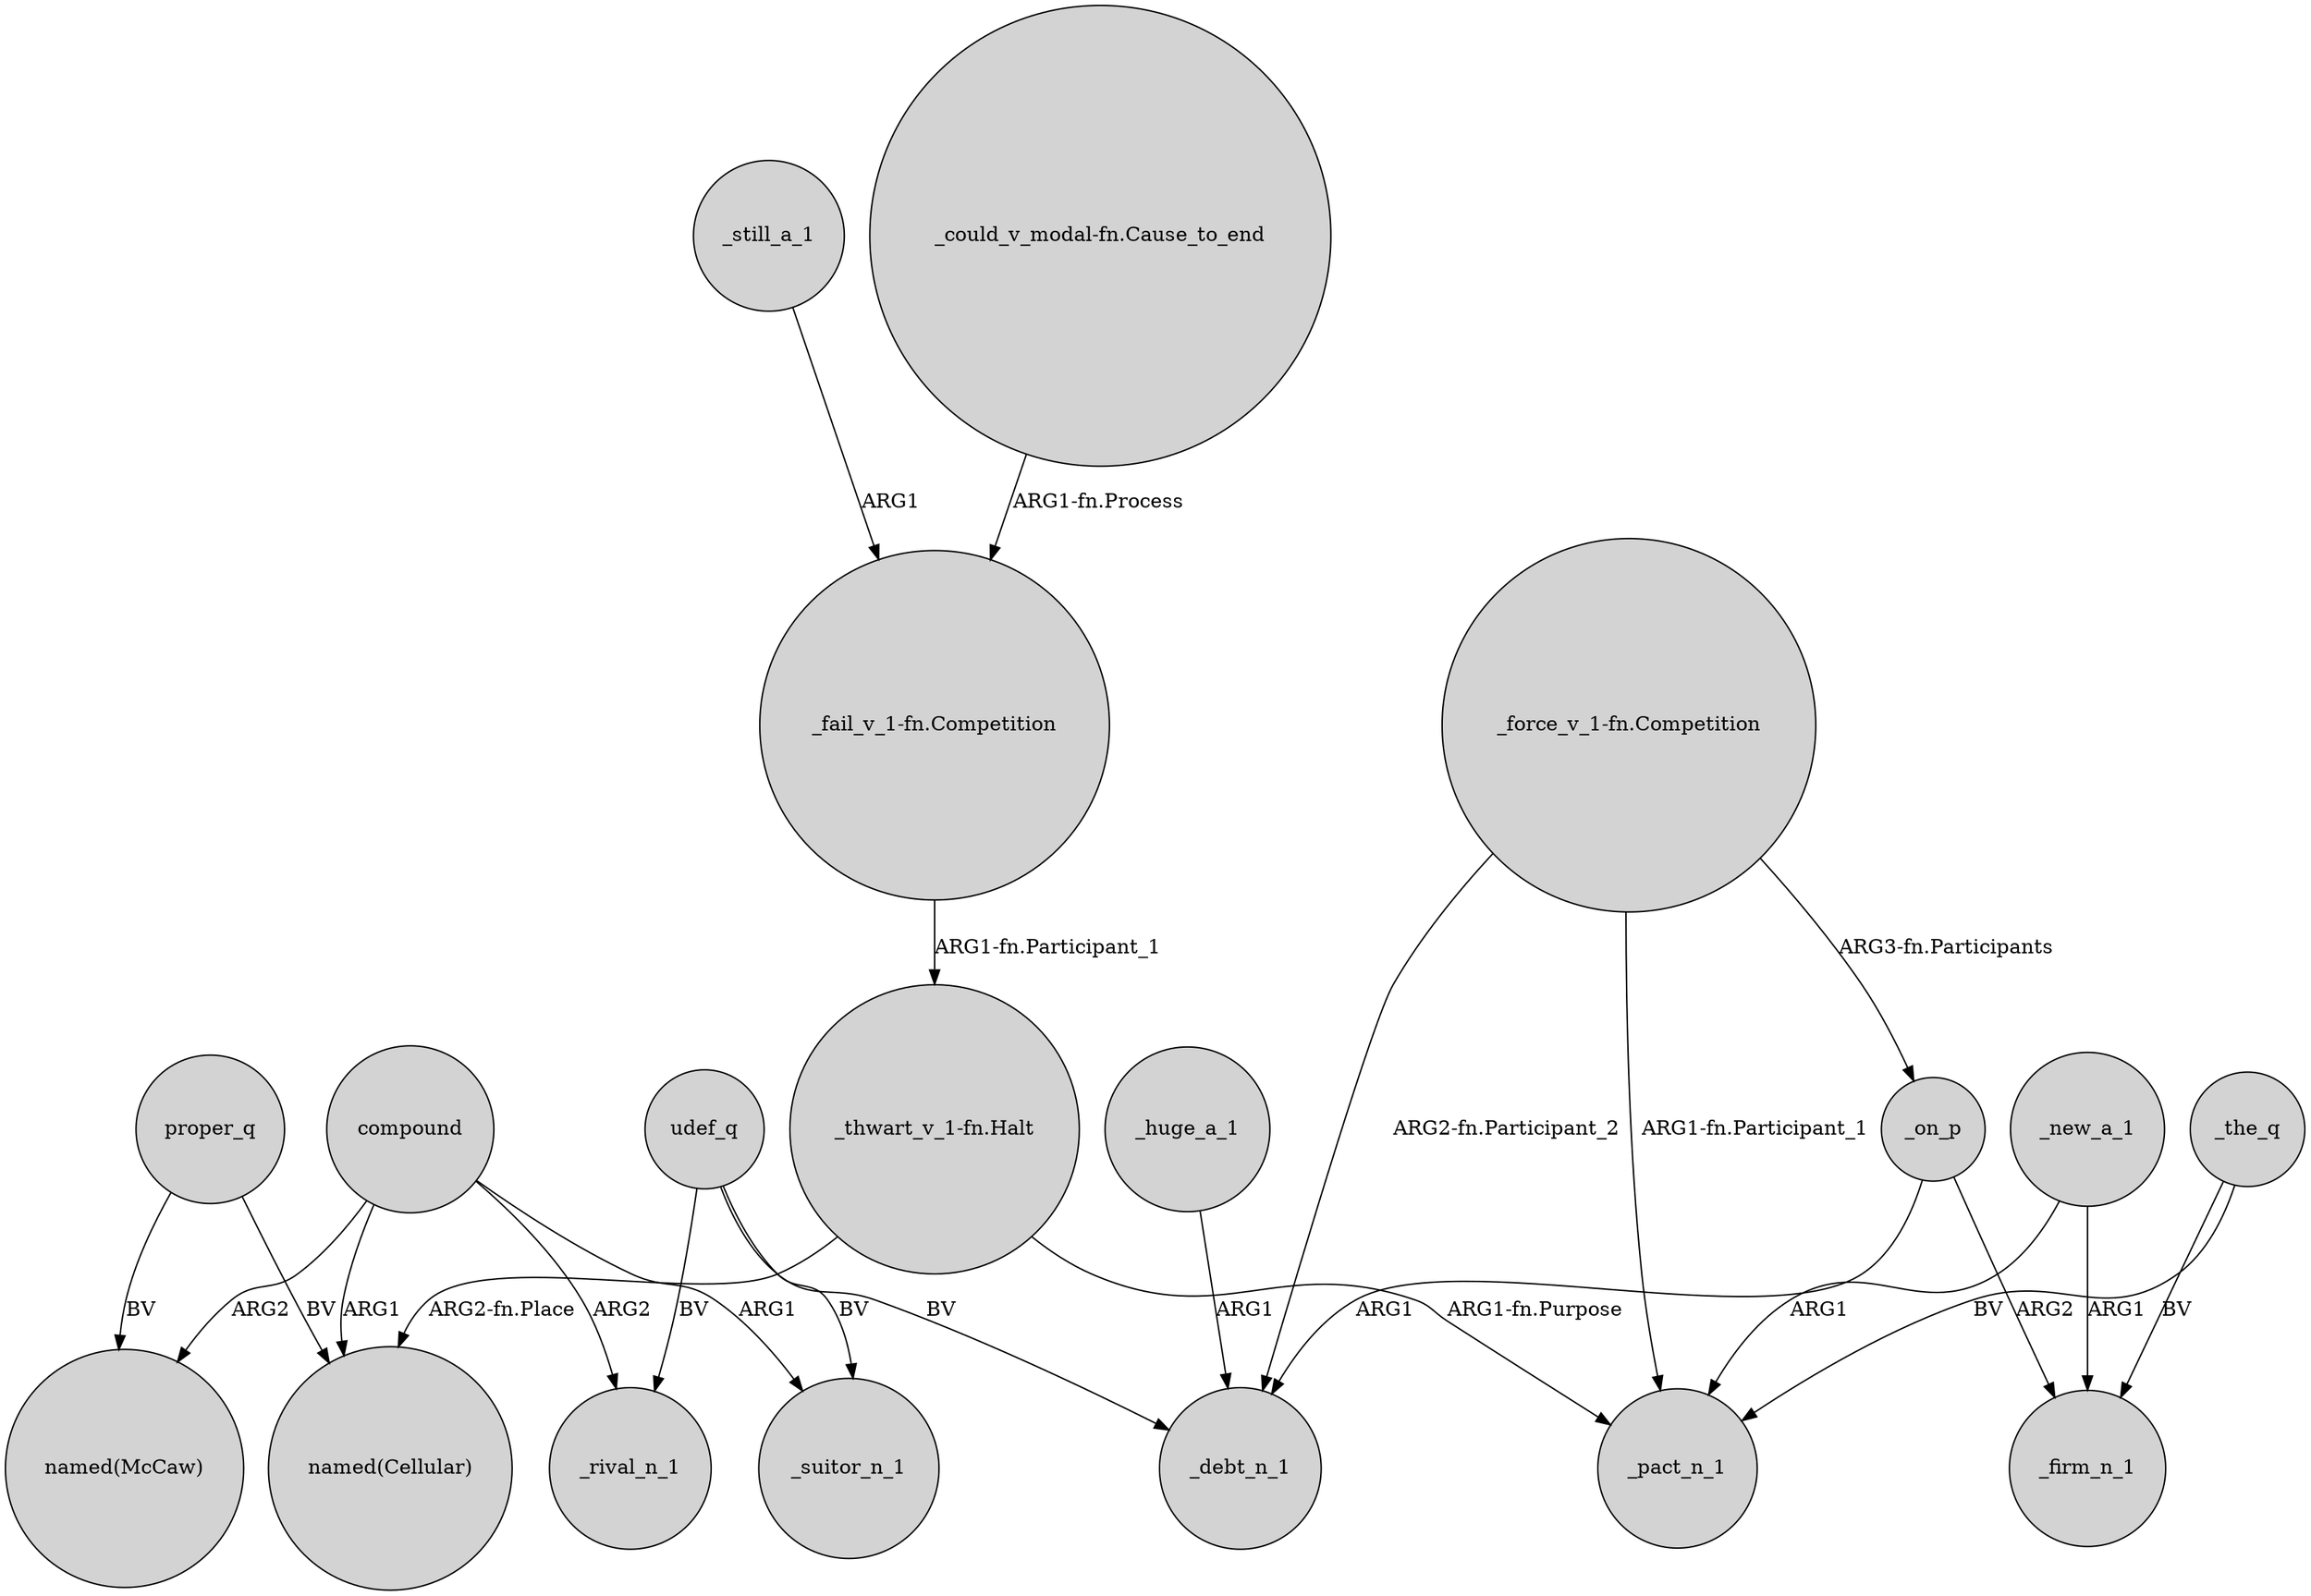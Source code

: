 digraph {
	node [shape=circle style=filled]
	"_thwart_v_1-fn.Halt" -> "named(Cellular)" [label="ARG2-fn.Place"]
	compound -> _rival_n_1 [label=ARG2]
	_still_a_1 -> "_fail_v_1-fn.Competition" [label=ARG1]
	"_force_v_1-fn.Competition" -> _debt_n_1 [label="ARG2-fn.Participant_2"]
	_new_a_1 -> _pact_n_1 [label=ARG1]
	compound -> "named(Cellular)" [label=ARG1]
	compound -> _suitor_n_1 [label=ARG1]
	proper_q -> "named(McCaw)" [label=BV]
	"_could_v_modal-fn.Cause_to_end" -> "_fail_v_1-fn.Competition" [label="ARG1-fn.Process"]
	_the_q -> _pact_n_1 [label=BV]
	udef_q -> _suitor_n_1 [label=BV]
	_on_p -> _firm_n_1 [label=ARG2]
	"_thwart_v_1-fn.Halt" -> _pact_n_1 [label="ARG1-fn.Purpose"]
	_the_q -> _firm_n_1 [label=BV]
	udef_q -> _debt_n_1 [label=BV]
	udef_q -> _rival_n_1 [label=BV]
	_new_a_1 -> _firm_n_1 [label=ARG1]
	"_force_v_1-fn.Competition" -> _pact_n_1 [label="ARG1-fn.Participant_1"]
	_on_p -> _debt_n_1 [label=ARG1]
	"_fail_v_1-fn.Competition" -> "_thwart_v_1-fn.Halt" [label="ARG1-fn.Participant_1"]
	"_force_v_1-fn.Competition" -> _on_p [label="ARG3-fn.Participants"]
	_huge_a_1 -> _debt_n_1 [label=ARG1]
	proper_q -> "named(Cellular)" [label=BV]
	compound -> "named(McCaw)" [label=ARG2]
}

